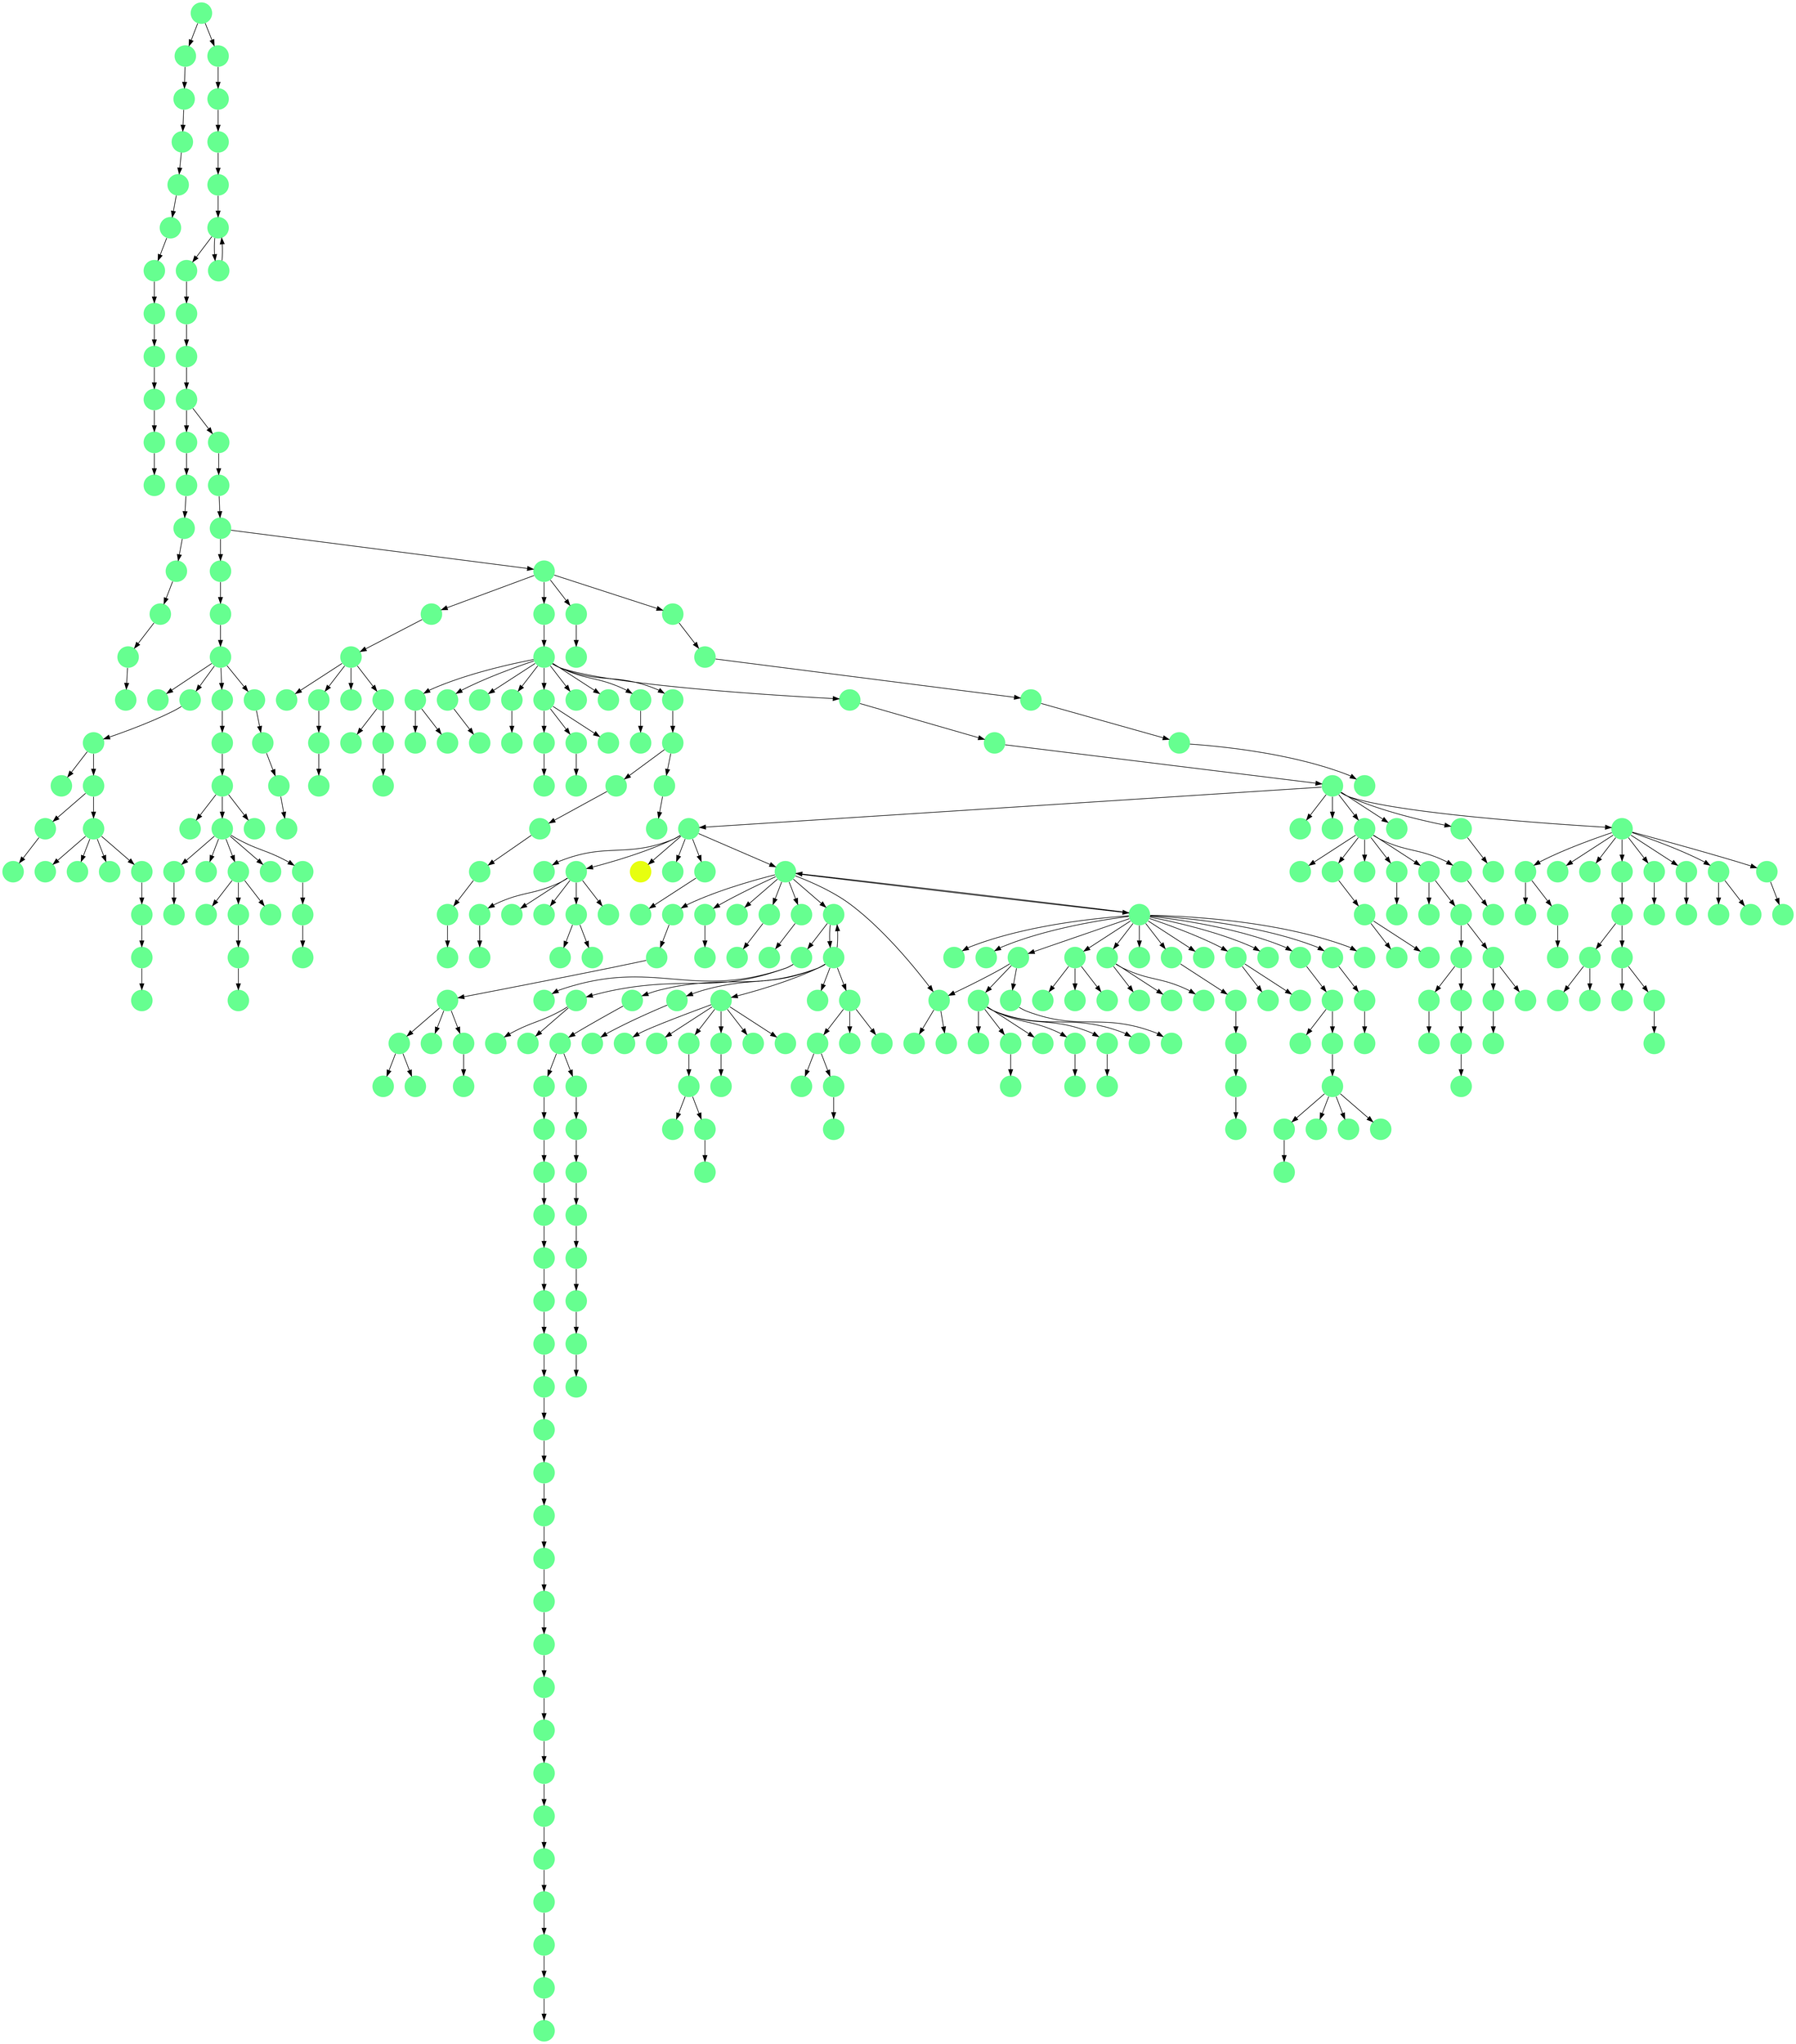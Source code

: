 digraph{
0 [tooltip = "L", penwidth = 0, style = filled, fillcolor = "#66ff90", shape = circle, label = ""]
1 [tooltip = "L", penwidth = 0, style = filled, fillcolor = "#66ff90", shape = circle, label = ""]
2 [tooltip = "L", penwidth = 0, style = filled, fillcolor = "#66ff90", shape = circle, label = ""]
3 [tooltip = "L", penwidth = 0, style = filled, fillcolor = "#66ff90", shape = circle, label = ""]
4 [tooltip = "L", penwidth = 0, style = filled, fillcolor = "#66ff90", shape = circle, label = ""]
5 [tooltip = "L", penwidth = 0, style = filled, fillcolor = "#66ff90", shape = circle, label = ""]
6 [tooltip = "L", penwidth = 0, style = filled, fillcolor = "#66ff90", shape = circle, label = ""]
7 [tooltip = "L", penwidth = 0, style = filled, fillcolor = "#66ff90", shape = circle, label = ""]
8 [tooltip = "L", penwidth = 0, style = filled, fillcolor = "#66ff90", shape = circle, label = ""]
9 [tooltip = "L", penwidth = 0, style = filled, fillcolor = "#66ff90", shape = circle, label = ""]
10 [tooltip = "L", penwidth = 0, style = filled, fillcolor = "#66ff90", shape = circle, label = ""]
11 [tooltip = "L", penwidth = 0, style = filled, fillcolor = "#66ff90", shape = circle, label = ""]
12 [tooltip = "L", penwidth = 0, style = filled, fillcolor = "#66ff90", shape = circle, label = ""]
13 [tooltip = "L", penwidth = 0, style = filled, fillcolor = "#66ff90", shape = circle, label = ""]
14 [tooltip = "L", penwidth = 0, style = filled, fillcolor = "#66ff90", shape = circle, label = ""]
15 [tooltip = "L", penwidth = 0, style = filled, fillcolor = "#66ff90", shape = circle, label = ""]
16 [tooltip = "L", penwidth = 0, style = filled, fillcolor = "#66ff90", shape = circle, label = ""]
17 [tooltip = "L", penwidth = 0, style = filled, fillcolor = "#66ff90", shape = circle, label = ""]
18 [tooltip = "L", penwidth = 0, style = filled, fillcolor = "#66ff90", shape = circle, label = ""]
19 [tooltip = "L", penwidth = 0, style = filled, fillcolor = "#66ff90", shape = circle, label = ""]
20 [tooltip = "L", penwidth = 0, style = filled, fillcolor = "#66ff90", shape = circle, label = ""]
21 [tooltip = "L", penwidth = 0, style = filled, fillcolor = "#66ff90", shape = circle, label = ""]
22 [tooltip = "L", penwidth = 0, style = filled, fillcolor = "#66ff90", shape = circle, label = ""]
23 [tooltip = "L", penwidth = 0, style = filled, fillcolor = "#66ff90", shape = circle, label = ""]
24 [tooltip = "L", penwidth = 0, style = filled, fillcolor = "#66ff90", shape = circle, label = ""]
25 [tooltip = "L", penwidth = 0, style = filled, fillcolor = "#66ff90", shape = circle, label = ""]
26 [tooltip = "L", penwidth = 0, style = filled, fillcolor = "#66ff90", shape = circle, label = ""]
27 [tooltip = "L", penwidth = 0, style = filled, fillcolor = "#66ff90", shape = circle, label = ""]
28 [tooltip = "L", penwidth = 0, style = filled, fillcolor = "#66ff90", shape = circle, label = ""]
29 [tooltip = "L", penwidth = 0, style = filled, fillcolor = "#66ff90", shape = circle, label = ""]
30 [tooltip = "L", penwidth = 0, style = filled, fillcolor = "#66ff90", shape = circle, label = ""]
31 [tooltip = "L", penwidth = 0, style = filled, fillcolor = "#66ff90", shape = circle, label = ""]
32 [tooltip = "L", penwidth = 0, style = filled, fillcolor = "#66ff90", shape = circle, label = ""]
33 [tooltip = "L", penwidth = 0, style = filled, fillcolor = "#66ff90", shape = circle, label = ""]
34 [tooltip = "L", penwidth = 0, style = filled, fillcolor = "#66ff90", shape = circle, label = ""]
35 [tooltip = "P", penwidth = 0, style = filled, fillcolor = "#e7ff0f", shape = circle, label = ""]
36 [tooltip = "L", penwidth = 0, style = filled, fillcolor = "#66ff90", shape = circle, label = ""]
37 [tooltip = "L", penwidth = 0, style = filled, fillcolor = "#66ff90", shape = circle, label = ""]
38 [tooltip = "L", penwidth = 0, style = filled, fillcolor = "#66ff90", shape = circle, label = ""]
39 [tooltip = "L", penwidth = 0, style = filled, fillcolor = "#66ff90", shape = circle, label = ""]
40 [tooltip = "L", penwidth = 0, style = filled, fillcolor = "#66ff90", shape = circle, label = ""]
41 [tooltip = "L", penwidth = 0, style = filled, fillcolor = "#66ff90", shape = circle, label = ""]
42 [tooltip = "L", penwidth = 0, style = filled, fillcolor = "#66ff90", shape = circle, label = ""]
43 [tooltip = "L", penwidth = 0, style = filled, fillcolor = "#66ff90", shape = circle, label = ""]
44 [tooltip = "L", penwidth = 0, style = filled, fillcolor = "#66ff90", shape = circle, label = ""]
45 [tooltip = "L", penwidth = 0, style = filled, fillcolor = "#66ff90", shape = circle, label = ""]
46 [tooltip = "L", penwidth = 0, style = filled, fillcolor = "#66ff90", shape = circle, label = ""]
47 [tooltip = "L", penwidth = 0, style = filled, fillcolor = "#66ff90", shape = circle, label = ""]
48 [tooltip = "L", penwidth = 0, style = filled, fillcolor = "#66ff90", shape = circle, label = ""]
49 [tooltip = "L", penwidth = 0, style = filled, fillcolor = "#66ff90", shape = circle, label = ""]
50 [tooltip = "L", penwidth = 0, style = filled, fillcolor = "#66ff90", shape = circle, label = ""]
51 [tooltip = "L", penwidth = 0, style = filled, fillcolor = "#66ff90", shape = circle, label = ""]
52 [tooltip = "L", penwidth = 0, style = filled, fillcolor = "#66ff90", shape = circle, label = ""]
53 [tooltip = "L", penwidth = 0, style = filled, fillcolor = "#66ff90", shape = circle, label = ""]
54 [tooltip = "L", penwidth = 0, style = filled, fillcolor = "#66ff90", shape = circle, label = ""]
55 [tooltip = "L", penwidth = 0, style = filled, fillcolor = "#66ff90", shape = circle, label = ""]
56 [tooltip = "L", penwidth = 0, style = filled, fillcolor = "#66ff90", shape = circle, label = ""]
57 [tooltip = "L", penwidth = 0, style = filled, fillcolor = "#66ff90", shape = circle, label = ""]
58 [tooltip = "L", penwidth = 0, style = filled, fillcolor = "#66ff90", shape = circle, label = ""]
59 [tooltip = "L", penwidth = 0, style = filled, fillcolor = "#66ff90", shape = circle, label = ""]
60 [tooltip = "L", penwidth = 0, style = filled, fillcolor = "#66ff90", shape = circle, label = ""]
61 [tooltip = "L", penwidth = 0, style = filled, fillcolor = "#66ff90", shape = circle, label = ""]
62 [tooltip = "L", penwidth = 0, style = filled, fillcolor = "#66ff90", shape = circle, label = ""]
63 [tooltip = "L", penwidth = 0, style = filled, fillcolor = "#66ff90", shape = circle, label = ""]
64 [tooltip = "L", penwidth = 0, style = filled, fillcolor = "#66ff90", shape = circle, label = ""]
65 [tooltip = "L", penwidth = 0, style = filled, fillcolor = "#66ff90", shape = circle, label = ""]
66 [tooltip = "L", penwidth = 0, style = filled, fillcolor = "#66ff90", shape = circle, label = ""]
67 [tooltip = "L", penwidth = 0, style = filled, fillcolor = "#66ff90", shape = circle, label = ""]
68 [tooltip = "L", penwidth = 0, style = filled, fillcolor = "#66ff90", shape = circle, label = ""]
69 [tooltip = "L", penwidth = 0, style = filled, fillcolor = "#66ff90", shape = circle, label = ""]
70 [tooltip = "L", penwidth = 0, style = filled, fillcolor = "#66ff90", shape = circle, label = ""]
71 [tooltip = "L", penwidth = 0, style = filled, fillcolor = "#66ff90", shape = circle, label = ""]
72 [tooltip = "L", penwidth = 0, style = filled, fillcolor = "#66ff90", shape = circle, label = ""]
73 [tooltip = "L", penwidth = 0, style = filled, fillcolor = "#66ff90", shape = circle, label = ""]
74 [tooltip = "L", penwidth = 0, style = filled, fillcolor = "#66ff90", shape = circle, label = ""]
75 [tooltip = "L", penwidth = 0, style = filled, fillcolor = "#66ff90", shape = circle, label = ""]
76 [tooltip = "L", penwidth = 0, style = filled, fillcolor = "#66ff90", shape = circle, label = ""]
77 [tooltip = "L", penwidth = 0, style = filled, fillcolor = "#66ff90", shape = circle, label = ""]
78 [tooltip = "L", penwidth = 0, style = filled, fillcolor = "#66ff90", shape = circle, label = ""]
79 [tooltip = "L", penwidth = 0, style = filled, fillcolor = "#66ff90", shape = circle, label = ""]
80 [tooltip = "L", penwidth = 0, style = filled, fillcolor = "#66ff90", shape = circle, label = ""]
81 [tooltip = "L", penwidth = 0, style = filled, fillcolor = "#66ff90", shape = circle, label = ""]
82 [tooltip = "L", penwidth = 0, style = filled, fillcolor = "#66ff90", shape = circle, label = ""]
83 [tooltip = "L", penwidth = 0, style = filled, fillcolor = "#66ff90", shape = circle, label = ""]
84 [tooltip = "L", penwidth = 0, style = filled, fillcolor = "#66ff90", shape = circle, label = ""]
85 [tooltip = "L", penwidth = 0, style = filled, fillcolor = "#66ff90", shape = circle, label = ""]
86 [tooltip = "L", penwidth = 0, style = filled, fillcolor = "#66ff90", shape = circle, label = ""]
87 [tooltip = "L", penwidth = 0, style = filled, fillcolor = "#66ff90", shape = circle, label = ""]
88 [tooltip = "L", penwidth = 0, style = filled, fillcolor = "#66ff90", shape = circle, label = ""]
89 [tooltip = "L", penwidth = 0, style = filled, fillcolor = "#66ff90", shape = circle, label = ""]
90 [tooltip = "L", penwidth = 0, style = filled, fillcolor = "#66ff90", shape = circle, label = ""]
91 [tooltip = "L", penwidth = 0, style = filled, fillcolor = "#66ff90", shape = circle, label = ""]
92 [tooltip = "L", penwidth = 0, style = filled, fillcolor = "#66ff90", shape = circle, label = ""]
93 [tooltip = "L", penwidth = 0, style = filled, fillcolor = "#66ff90", shape = circle, label = ""]
94 [tooltip = "L", penwidth = 0, style = filled, fillcolor = "#66ff90", shape = circle, label = ""]
95 [tooltip = "L", penwidth = 0, style = filled, fillcolor = "#66ff90", shape = circle, label = ""]
96 [tooltip = "L", penwidth = 0, style = filled, fillcolor = "#66ff90", shape = circle, label = ""]
97 [tooltip = "L", penwidth = 0, style = filled, fillcolor = "#66ff90", shape = circle, label = ""]
98 [tooltip = "L", penwidth = 0, style = filled, fillcolor = "#66ff90", shape = circle, label = ""]
99 [tooltip = "L", penwidth = 0, style = filled, fillcolor = "#66ff90", shape = circle, label = ""]
100 [tooltip = "L", penwidth = 0, style = filled, fillcolor = "#66ff90", shape = circle, label = ""]
101 [tooltip = "L", penwidth = 0, style = filled, fillcolor = "#66ff90", shape = circle, label = ""]
102 [tooltip = "L", penwidth = 0, style = filled, fillcolor = "#66ff90", shape = circle, label = ""]
103 [tooltip = "L", penwidth = 0, style = filled, fillcolor = "#66ff90", shape = circle, label = ""]
104 [tooltip = "L", penwidth = 0, style = filled, fillcolor = "#66ff90", shape = circle, label = ""]
105 [tooltip = "L", penwidth = 0, style = filled, fillcolor = "#66ff90", shape = circle, label = ""]
106 [tooltip = "L", penwidth = 0, style = filled, fillcolor = "#66ff90", shape = circle, label = ""]
107 [tooltip = "L", penwidth = 0, style = filled, fillcolor = "#66ff90", shape = circle, label = ""]
108 [tooltip = "L", penwidth = 0, style = filled, fillcolor = "#66ff90", shape = circle, label = ""]
109 [tooltip = "L", penwidth = 0, style = filled, fillcolor = "#66ff90", shape = circle, label = ""]
110 [tooltip = "L", penwidth = 0, style = filled, fillcolor = "#66ff90", shape = circle, label = ""]
111 [tooltip = "L", penwidth = 0, style = filled, fillcolor = "#66ff90", shape = circle, label = ""]
112 [tooltip = "L", penwidth = 0, style = filled, fillcolor = "#66ff90", shape = circle, label = ""]
113 [tooltip = "L", penwidth = 0, style = filled, fillcolor = "#66ff90", shape = circle, label = ""]
114 [tooltip = "L", penwidth = 0, style = filled, fillcolor = "#66ff90", shape = circle, label = ""]
115 [tooltip = "L", penwidth = 0, style = filled, fillcolor = "#66ff90", shape = circle, label = ""]
116 [tooltip = "L", penwidth = 0, style = filled, fillcolor = "#66ff90", shape = circle, label = ""]
117 [tooltip = "L", penwidth = 0, style = filled, fillcolor = "#66ff90", shape = circle, label = ""]
118 [tooltip = "L", penwidth = 0, style = filled, fillcolor = "#66ff90", shape = circle, label = ""]
119 [tooltip = "L", penwidth = 0, style = filled, fillcolor = "#66ff90", shape = circle, label = ""]
120 [tooltip = "L", penwidth = 0, style = filled, fillcolor = "#66ff90", shape = circle, label = ""]
121 [tooltip = "L", penwidth = 0, style = filled, fillcolor = "#66ff90", shape = circle, label = ""]
122 [tooltip = "L", penwidth = 0, style = filled, fillcolor = "#66ff90", shape = circle, label = ""]
123 [tooltip = "L", penwidth = 0, style = filled, fillcolor = "#66ff90", shape = circle, label = ""]
124 [tooltip = "L", penwidth = 0, style = filled, fillcolor = "#66ff90", shape = circle, label = ""]
125 [tooltip = "L", penwidth = 0, style = filled, fillcolor = "#66ff90", shape = circle, label = ""]
126 [tooltip = "L", penwidth = 0, style = filled, fillcolor = "#66ff90", shape = circle, label = ""]
127 [tooltip = "L", penwidth = 0, style = filled, fillcolor = "#66ff90", shape = circle, label = ""]
128 [tooltip = "L", penwidth = 0, style = filled, fillcolor = "#66ff90", shape = circle, label = ""]
129 [tooltip = "L", penwidth = 0, style = filled, fillcolor = "#66ff90", shape = circle, label = ""]
130 [tooltip = "L", penwidth = 0, style = filled, fillcolor = "#66ff90", shape = circle, label = ""]
131 [tooltip = "L", penwidth = 0, style = filled, fillcolor = "#66ff90", shape = circle, label = ""]
132 [tooltip = "L", penwidth = 0, style = filled, fillcolor = "#66ff90", shape = circle, label = ""]
133 [tooltip = "L", penwidth = 0, style = filled, fillcolor = "#66ff90", shape = circle, label = ""]
134 [tooltip = "L", penwidth = 0, style = filled, fillcolor = "#66ff90", shape = circle, label = ""]
135 [tooltip = "L", penwidth = 0, style = filled, fillcolor = "#66ff90", shape = circle, label = ""]
136 [tooltip = "L", penwidth = 0, style = filled, fillcolor = "#66ff90", shape = circle, label = ""]
137 [tooltip = "L", penwidth = 0, style = filled, fillcolor = "#66ff90", shape = circle, label = ""]
138 [tooltip = "L", penwidth = 0, style = filled, fillcolor = "#66ff90", shape = circle, label = ""]
139 [tooltip = "L", penwidth = 0, style = filled, fillcolor = "#66ff90", shape = circle, label = ""]
140 [tooltip = "L", penwidth = 0, style = filled, fillcolor = "#66ff90", shape = circle, label = ""]
141 [tooltip = "L", penwidth = 0, style = filled, fillcolor = "#66ff90", shape = circle, label = ""]
142 [tooltip = "L", penwidth = 0, style = filled, fillcolor = "#66ff90", shape = circle, label = ""]
143 [tooltip = "L", penwidth = 0, style = filled, fillcolor = "#66ff90", shape = circle, label = ""]
144 [tooltip = "L", penwidth = 0, style = filled, fillcolor = "#66ff90", shape = circle, label = ""]
145 [tooltip = "L", penwidth = 0, style = filled, fillcolor = "#66ff90", shape = circle, label = ""]
146 [tooltip = "L", penwidth = 0, style = filled, fillcolor = "#66ff90", shape = circle, label = ""]
147 [tooltip = "L", penwidth = 0, style = filled, fillcolor = "#66ff90", shape = circle, label = ""]
148 [tooltip = "L", penwidth = 0, style = filled, fillcolor = "#66ff90", shape = circle, label = ""]
149 [tooltip = "L", penwidth = 0, style = filled, fillcolor = "#66ff90", shape = circle, label = ""]
150 [tooltip = "L", penwidth = 0, style = filled, fillcolor = "#66ff90", shape = circle, label = ""]
151 [tooltip = "L", penwidth = 0, style = filled, fillcolor = "#66ff90", shape = circle, label = ""]
152 [tooltip = "L", penwidth = 0, style = filled, fillcolor = "#66ff90", shape = circle, label = ""]
153 [tooltip = "L", penwidth = 0, style = filled, fillcolor = "#66ff90", shape = circle, label = ""]
154 [tooltip = "L", penwidth = 0, style = filled, fillcolor = "#66ff90", shape = circle, label = ""]
155 [tooltip = "L", penwidth = 0, style = filled, fillcolor = "#66ff90", shape = circle, label = ""]
156 [tooltip = "L", penwidth = 0, style = filled, fillcolor = "#66ff90", shape = circle, label = ""]
157 [tooltip = "L", penwidth = 0, style = filled, fillcolor = "#66ff90", shape = circle, label = ""]
158 [tooltip = "L", penwidth = 0, style = filled, fillcolor = "#66ff90", shape = circle, label = ""]
159 [tooltip = "L", penwidth = 0, style = filled, fillcolor = "#66ff90", shape = circle, label = ""]
160 [tooltip = "L", penwidth = 0, style = filled, fillcolor = "#66ff90", shape = circle, label = ""]
161 [tooltip = "L", penwidth = 0, style = filled, fillcolor = "#66ff90", shape = circle, label = ""]
162 [tooltip = "L", penwidth = 0, style = filled, fillcolor = "#66ff90", shape = circle, label = ""]
163 [tooltip = "L", penwidth = 0, style = filled, fillcolor = "#66ff90", shape = circle, label = ""]
164 [tooltip = "L", penwidth = 0, style = filled, fillcolor = "#66ff90", shape = circle, label = ""]
165 [tooltip = "L", penwidth = 0, style = filled, fillcolor = "#66ff90", shape = circle, label = ""]
166 [tooltip = "L", penwidth = 0, style = filled, fillcolor = "#66ff90", shape = circle, label = ""]
167 [tooltip = "L", penwidth = 0, style = filled, fillcolor = "#66ff90", shape = circle, label = ""]
168 [tooltip = "L", penwidth = 0, style = filled, fillcolor = "#66ff90", shape = circle, label = ""]
169 [tooltip = "L", penwidth = 0, style = filled, fillcolor = "#66ff90", shape = circle, label = ""]
170 [tooltip = "L", penwidth = 0, style = filled, fillcolor = "#66ff90", shape = circle, label = ""]
171 [tooltip = "L", penwidth = 0, style = filled, fillcolor = "#66ff90", shape = circle, label = ""]
172 [tooltip = "L", penwidth = 0, style = filled, fillcolor = "#66ff90", shape = circle, label = ""]
173 [tooltip = "L", penwidth = 0, style = filled, fillcolor = "#66ff90", shape = circle, label = ""]
174 [tooltip = "L", penwidth = 0, style = filled, fillcolor = "#66ff90", shape = circle, label = ""]
175 [tooltip = "L", penwidth = 0, style = filled, fillcolor = "#66ff90", shape = circle, label = ""]
176 [tooltip = "L", penwidth = 0, style = filled, fillcolor = "#66ff90", shape = circle, label = ""]
177 [tooltip = "L", penwidth = 0, style = filled, fillcolor = "#66ff90", shape = circle, label = ""]
178 [tooltip = "L", penwidth = 0, style = filled, fillcolor = "#66ff90", shape = circle, label = ""]
179 [tooltip = "L", penwidth = 0, style = filled, fillcolor = "#66ff90", shape = circle, label = ""]
180 [tooltip = "L", penwidth = 0, style = filled, fillcolor = "#66ff90", shape = circle, label = ""]
181 [tooltip = "L", penwidth = 0, style = filled, fillcolor = "#66ff90", shape = circle, label = ""]
182 [tooltip = "L", penwidth = 0, style = filled, fillcolor = "#66ff90", shape = circle, label = ""]
183 [tooltip = "L", penwidth = 0, style = filled, fillcolor = "#66ff90", shape = circle, label = ""]
184 [tooltip = "L", penwidth = 0, style = filled, fillcolor = "#66ff90", shape = circle, label = ""]
185 [tooltip = "L", penwidth = 0, style = filled, fillcolor = "#66ff90", shape = circle, label = ""]
186 [tooltip = "L", penwidth = 0, style = filled, fillcolor = "#66ff90", shape = circle, label = ""]
187 [tooltip = "L", penwidth = 0, style = filled, fillcolor = "#66ff90", shape = circle, label = ""]
188 [tooltip = "L", penwidth = 0, style = filled, fillcolor = "#66ff90", shape = circle, label = ""]
189 [tooltip = "L", penwidth = 0, style = filled, fillcolor = "#66ff90", shape = circle, label = ""]
190 [tooltip = "L", penwidth = 0, style = filled, fillcolor = "#66ff90", shape = circle, label = ""]
191 [tooltip = "L", penwidth = 0, style = filled, fillcolor = "#66ff90", shape = circle, label = ""]
192 [tooltip = "L", penwidth = 0, style = filled, fillcolor = "#66ff90", shape = circle, label = ""]
193 [tooltip = "L", penwidth = 0, style = filled, fillcolor = "#66ff90", shape = circle, label = ""]
194 [tooltip = "L", penwidth = 0, style = filled, fillcolor = "#66ff90", shape = circle, label = ""]
195 [tooltip = "L", penwidth = 0, style = filled, fillcolor = "#66ff90", shape = circle, label = ""]
196 [tooltip = "L", penwidth = 0, style = filled, fillcolor = "#66ff90", shape = circle, label = ""]
197 [tooltip = "L", penwidth = 0, style = filled, fillcolor = "#66ff90", shape = circle, label = ""]
198 [tooltip = "L", penwidth = 0, style = filled, fillcolor = "#66ff90", shape = circle, label = ""]
199 [tooltip = "L", penwidth = 0, style = filled, fillcolor = "#66ff90", shape = circle, label = ""]
200 [tooltip = "L", penwidth = 0, style = filled, fillcolor = "#66ff90", shape = circle, label = ""]
201 [tooltip = "L", penwidth = 0, style = filled, fillcolor = "#66ff90", shape = circle, label = ""]
202 [tooltip = "L", penwidth = 0, style = filled, fillcolor = "#66ff90", shape = circle, label = ""]
203 [tooltip = "L", penwidth = 0, style = filled, fillcolor = "#66ff90", shape = circle, label = ""]
204 [tooltip = "L", penwidth = 0, style = filled, fillcolor = "#66ff90", shape = circle, label = ""]
205 [tooltip = "L", penwidth = 0, style = filled, fillcolor = "#66ff90", shape = circle, label = ""]
206 [tooltip = "L", penwidth = 0, style = filled, fillcolor = "#66ff90", shape = circle, label = ""]
207 [tooltip = "L", penwidth = 0, style = filled, fillcolor = "#66ff90", shape = circle, label = ""]
208 [tooltip = "L", penwidth = 0, style = filled, fillcolor = "#66ff90", shape = circle, label = ""]
209 [tooltip = "L", penwidth = 0, style = filled, fillcolor = "#66ff90", shape = circle, label = ""]
210 [tooltip = "L", penwidth = 0, style = filled, fillcolor = "#66ff90", shape = circle, label = ""]
211 [tooltip = "L", penwidth = 0, style = filled, fillcolor = "#66ff90", shape = circle, label = ""]
212 [tooltip = "L", penwidth = 0, style = filled, fillcolor = "#66ff90", shape = circle, label = ""]
213 [tooltip = "L", penwidth = 0, style = filled, fillcolor = "#66ff90", shape = circle, label = ""]
214 [tooltip = "L", penwidth = 0, style = filled, fillcolor = "#66ff90", shape = circle, label = ""]
215 [tooltip = "L", penwidth = 0, style = filled, fillcolor = "#66ff90", shape = circle, label = ""]
216 [tooltip = "L", penwidth = 0, style = filled, fillcolor = "#66ff90", shape = circle, label = ""]
217 [tooltip = "L", penwidth = 0, style = filled, fillcolor = "#66ff90", shape = circle, label = ""]
218 [tooltip = "L", penwidth = 0, style = filled, fillcolor = "#66ff90", shape = circle, label = ""]
219 [tooltip = "L", penwidth = 0, style = filled, fillcolor = "#66ff90", shape = circle, label = ""]
220 [tooltip = "L", penwidth = 0, style = filled, fillcolor = "#66ff90", shape = circle, label = ""]
221 [tooltip = "L", penwidth = 0, style = filled, fillcolor = "#66ff90", shape = circle, label = ""]
222 [tooltip = "L", penwidth = 0, style = filled, fillcolor = "#66ff90", shape = circle, label = ""]
223 [tooltip = "L", penwidth = 0, style = filled, fillcolor = "#66ff90", shape = circle, label = ""]
224 [tooltip = "L", penwidth = 0, style = filled, fillcolor = "#66ff90", shape = circle, label = ""]
225 [tooltip = "L", penwidth = 0, style = filled, fillcolor = "#66ff90", shape = circle, label = ""]
226 [tooltip = "L", penwidth = 0, style = filled, fillcolor = "#66ff90", shape = circle, label = ""]
227 [tooltip = "L", penwidth = 0, style = filled, fillcolor = "#66ff90", shape = circle, label = ""]
228 [tooltip = "L", penwidth = 0, style = filled, fillcolor = "#66ff90", shape = circle, label = ""]
229 [tooltip = "L", penwidth = 0, style = filled, fillcolor = "#66ff90", shape = circle, label = ""]
230 [tooltip = "L", penwidth = 0, style = filled, fillcolor = "#66ff90", shape = circle, label = ""]
231 [tooltip = "L", penwidth = 0, style = filled, fillcolor = "#66ff90", shape = circle, label = ""]
232 [tooltip = "L", penwidth = 0, style = filled, fillcolor = "#66ff90", shape = circle, label = ""]
233 [tooltip = "L", penwidth = 0, style = filled, fillcolor = "#66ff90", shape = circle, label = ""]
234 [tooltip = "L", penwidth = 0, style = filled, fillcolor = "#66ff90", shape = circle, label = ""]
235 [tooltip = "L", penwidth = 0, style = filled, fillcolor = "#66ff90", shape = circle, label = ""]
236 [tooltip = "L", penwidth = 0, style = filled, fillcolor = "#66ff90", shape = circle, label = ""]
237 [tooltip = "L", penwidth = 0, style = filled, fillcolor = "#66ff90", shape = circle, label = ""]
238 [tooltip = "L", penwidth = 0, style = filled, fillcolor = "#66ff90", shape = circle, label = ""]
239 [tooltip = "L", penwidth = 0, style = filled, fillcolor = "#66ff90", shape = circle, label = ""]
240 [tooltip = "L", penwidth = 0, style = filled, fillcolor = "#66ff90", shape = circle, label = ""]
241 [tooltip = "L", penwidth = 0, style = filled, fillcolor = "#66ff90", shape = circle, label = ""]
242 [tooltip = "L", penwidth = 0, style = filled, fillcolor = "#66ff90", shape = circle, label = ""]
243 [tooltip = "L", penwidth = 0, style = filled, fillcolor = "#66ff90", shape = circle, label = ""]
244 [tooltip = "L", penwidth = 0, style = filled, fillcolor = "#66ff90", shape = circle, label = ""]
245 [tooltip = "L", penwidth = 0, style = filled, fillcolor = "#66ff90", shape = circle, label = ""]
246 [tooltip = "L", penwidth = 0, style = filled, fillcolor = "#66ff90", shape = circle, label = ""]
247 [tooltip = "L", penwidth = 0, style = filled, fillcolor = "#66ff90", shape = circle, label = ""]
248 [tooltip = "L", penwidth = 0, style = filled, fillcolor = "#66ff90", shape = circle, label = ""]
249 [tooltip = "L", penwidth = 0, style = filled, fillcolor = "#66ff90", shape = circle, label = ""]
250 [tooltip = "L", penwidth = 0, style = filled, fillcolor = "#66ff90", shape = circle, label = ""]
251 [tooltip = "L", penwidth = 0, style = filled, fillcolor = "#66ff90", shape = circle, label = ""]
252 [tooltip = "L", penwidth = 0, style = filled, fillcolor = "#66ff90", shape = circle, label = ""]
253 [tooltip = "L", penwidth = 0, style = filled, fillcolor = "#66ff90", shape = circle, label = ""]
254 [tooltip = "L", penwidth = 0, style = filled, fillcolor = "#66ff90", shape = circle, label = ""]
255 [tooltip = "L", penwidth = 0, style = filled, fillcolor = "#66ff90", shape = circle, label = ""]
256 [tooltip = "L", penwidth = 0, style = filled, fillcolor = "#66ff90", shape = circle, label = ""]
257 [tooltip = "L", penwidth = 0, style = filled, fillcolor = "#66ff90", shape = circle, label = ""]
258 [tooltip = "L", penwidth = 0, style = filled, fillcolor = "#66ff90", shape = circle, label = ""]
259 [tooltip = "L", penwidth = 0, style = filled, fillcolor = "#66ff90", shape = circle, label = ""]
260 [tooltip = "L", penwidth = 0, style = filled, fillcolor = "#66ff90", shape = circle, label = ""]
261 [tooltip = "L", penwidth = 0, style = filled, fillcolor = "#66ff90", shape = circle, label = ""]
262 [tooltip = "L", penwidth = 0, style = filled, fillcolor = "#66ff90", shape = circle, label = ""]
263 [tooltip = "L", penwidth = 0, style = filled, fillcolor = "#66ff90", shape = circle, label = ""]
264 [tooltip = "L", penwidth = 0, style = filled, fillcolor = "#66ff90", shape = circle, label = ""]
265 [tooltip = "L", penwidth = 0, style = filled, fillcolor = "#66ff90", shape = circle, label = ""]
266 [tooltip = "L", penwidth = 0, style = filled, fillcolor = "#66ff90", shape = circle, label = ""]
267 [tooltip = "L", penwidth = 0, style = filled, fillcolor = "#66ff90", shape = circle, label = ""]
268 [tooltip = "L", penwidth = 0, style = filled, fillcolor = "#66ff90", shape = circle, label = ""]
269 [tooltip = "L", penwidth = 0, style = filled, fillcolor = "#66ff90", shape = circle, label = ""]
270 [tooltip = "L", penwidth = 0, style = filled, fillcolor = "#66ff90", shape = circle, label = ""]
271 [tooltip = "L", penwidth = 0, style = filled, fillcolor = "#66ff90", shape = circle, label = ""]
272 [tooltip = "L", penwidth = 0, style = filled, fillcolor = "#66ff90", shape = circle, label = ""]
273 [tooltip = "L", penwidth = 0, style = filled, fillcolor = "#66ff90", shape = circle, label = ""]
274 [tooltip = "L", penwidth = 0, style = filled, fillcolor = "#66ff90", shape = circle, label = ""]
275 [tooltip = "L", penwidth = 0, style = filled, fillcolor = "#66ff90", shape = circle, label = ""]
276 [tooltip = "L", penwidth = 0, style = filled, fillcolor = "#66ff90", shape = circle, label = ""]
277 [tooltip = "L", penwidth = 0, style = filled, fillcolor = "#66ff90", shape = circle, label = ""]
278 [tooltip = "L", penwidth = 0, style = filled, fillcolor = "#66ff90", shape = circle, label = ""]
279 [tooltip = "L", penwidth = 0, style = filled, fillcolor = "#66ff90", shape = circle, label = ""]
280 [tooltip = "L", penwidth = 0, style = filled, fillcolor = "#66ff90", shape = circle, label = ""]
281 [tooltip = "L", penwidth = 0, style = filled, fillcolor = "#66ff90", shape = circle, label = ""]
282 [tooltip = "L", penwidth = 0, style = filled, fillcolor = "#66ff90", shape = circle, label = ""]
283 [tooltip = "L", penwidth = 0, style = filled, fillcolor = "#66ff90", shape = circle, label = ""]
284 [tooltip = "L", penwidth = 0, style = filled, fillcolor = "#66ff90", shape = circle, label = ""]
285 [tooltip = "L", penwidth = 0, style = filled, fillcolor = "#66ff90", shape = circle, label = ""]
286 [tooltip = "L", penwidth = 0, style = filled, fillcolor = "#66ff90", shape = circle, label = ""]
287 [tooltip = "L", penwidth = 0, style = filled, fillcolor = "#66ff90", shape = circle, label = ""]
288 [tooltip = "L", penwidth = 0, style = filled, fillcolor = "#66ff90", shape = circle, label = ""]
289 [tooltip = "L", penwidth = 0, style = filled, fillcolor = "#66ff90", shape = circle, label = ""]
290 [tooltip = "L", penwidth = 0, style = filled, fillcolor = "#66ff90", shape = circle, label = ""]
291 [tooltip = "L", penwidth = 0, style = filled, fillcolor = "#66ff90", shape = circle, label = ""]
292 [tooltip = "L", penwidth = 0, style = filled, fillcolor = "#66ff90", shape = circle, label = ""]
293 [tooltip = "L", penwidth = 0, style = filled, fillcolor = "#66ff90", shape = circle, label = ""]
294 [tooltip = "L", penwidth = 0, style = filled, fillcolor = "#66ff90", shape = circle, label = ""]
295 [tooltip = "L", penwidth = 0, style = filled, fillcolor = "#66ff90", shape = circle, label = ""]
296 [tooltip = "L", penwidth = 0, style = filled, fillcolor = "#66ff90", shape = circle, label = ""]
297 [tooltip = "L", penwidth = 0, style = filled, fillcolor = "#66ff90", shape = circle, label = ""]
298 [tooltip = "L", penwidth = 0, style = filled, fillcolor = "#66ff90", shape = circle, label = ""]
299 [tooltip = "L", penwidth = 0, style = filled, fillcolor = "#66ff90", shape = circle, label = ""]
300 [tooltip = "L", penwidth = 0, style = filled, fillcolor = "#66ff90", shape = circle, label = ""]
301 [tooltip = "L", penwidth = 0, style = filled, fillcolor = "#66ff90", shape = circle, label = ""]
302 [tooltip = "L", penwidth = 0, style = filled, fillcolor = "#66ff90", shape = circle, label = ""]
303 [tooltip = "L", penwidth = 0, style = filled, fillcolor = "#66ff90", shape = circle, label = ""]
304 [tooltip = "L", penwidth = 0, style = filled, fillcolor = "#66ff90", shape = circle, label = ""]
305 [tooltip = "L", penwidth = 0, style = filled, fillcolor = "#66ff90", shape = circle, label = ""]
306 [tooltip = "L", penwidth = 0, style = filled, fillcolor = "#66ff90", shape = circle, label = ""]
307 [tooltip = "L", penwidth = 0, style = filled, fillcolor = "#66ff90", shape = circle, label = ""]
308 [tooltip = "L", penwidth = 0, style = filled, fillcolor = "#66ff90", shape = circle, label = ""]
309 [tooltip = "L", penwidth = 0, style = filled, fillcolor = "#66ff90", shape = circle, label = ""]
310 [tooltip = "L", penwidth = 0, style = filled, fillcolor = "#66ff90", shape = circle, label = ""]
311 [tooltip = "L", penwidth = 0, style = filled, fillcolor = "#66ff90", shape = circle, label = ""]
312 [tooltip = "L", penwidth = 0, style = filled, fillcolor = "#66ff90", shape = circle, label = ""]
313 [tooltip = "L", penwidth = 0, style = filled, fillcolor = "#66ff90", shape = circle, label = ""]
314 [tooltip = "L", penwidth = 0, style = filled, fillcolor = "#66ff90", shape = circle, label = ""]
315 [tooltip = "L", penwidth = 0, style = filled, fillcolor = "#66ff90", shape = circle, label = ""]
316 [tooltip = "L", penwidth = 0, style = filled, fillcolor = "#66ff90", shape = circle, label = ""]
317 [tooltip = "L", penwidth = 0, style = filled, fillcolor = "#66ff90", shape = circle, label = ""]
318 [tooltip = "L", penwidth = 0, style = filled, fillcolor = "#66ff90", shape = circle, label = ""]
319 [tooltip = "L", penwidth = 0, style = filled, fillcolor = "#66ff90", shape = circle, label = ""]
320 [tooltip = "L", penwidth = 0, style = filled, fillcolor = "#66ff90", shape = circle, label = ""]
321 [tooltip = "L", penwidth = 0, style = filled, fillcolor = "#66ff90", shape = circle, label = ""]
322 [tooltip = "L", penwidth = 0, style = filled, fillcolor = "#66ff90", shape = circle, label = ""]
323 [tooltip = "L", penwidth = 0, style = filled, fillcolor = "#66ff90", shape = circle, label = ""]
265 -> 282
95 -> 100
70 -> 124
170 -> 228
87 -> 305
14 -> 4
313 -> 152
170 -> 287
289 -> 292
214 -> 256
30 -> 60
9 -> 151
49 -> 45
32 -> 31
75 -> 47
176 -> 217
30 -> 132
140 -> 137
28 -> 7
37 -> 62
151 -> 164
290 -> 285
54 -> 138
89 -> 94
59 -> 315
36 -> 8
300 -> 301
77 -> 74
72 -> 53
195 -> 254
2 -> 42
154 -> 175
248 -> 174
157 -> 268
229 -> 187
220 -> 161
88 -> 98
156 -> 192
32 -> 41
112 -> 88
106 -> 109
128 -> 129
292 -> 295
127 -> 72
28 -> 27
228 -> 165
113 -> 125
9 -> 3
231 -> 216
254 -> 193
167 -> 242
21 -> 227
80 -> 97
88 -> 93
322 -> 321
177 -> 204
136 -> 134
157 -> 210
24 -> 11
217 -> 195
236 -> 246
8 -> 199
188 -> 248
47 -> 77
151 -> 176
316 -> 318
85 -> 96
213 -> 56
243 -> 167
279 -> 283
170 -> 275
177 -> 257
224 -> 226
266 -> 274
111 -> 107
253 -> 236
59 -> 58
43 -> 52
9 -> 38
312 -> 311
170 -> 151
87 -> 91
73 -> 57
64 -> 55
132 -> 189
72 -> 135
309 -> 307
87 -> 299
157 -> 244
30 -> 126
63 -> 16
30 -> 136
166 -> 44
157 -> 182
7 -> 51
191 -> 214
37 -> 319
221 -> 258
69 -> 21
85 -> 80
156 -> 224
279 -> 272
237 -> 251
154 -> 172
30 -> 70
65 -> 66
151 -> 211
154 -> 309
300 -> 87
61 -> 232
0 -> 6
152 -> 241
88 -> 102
190 -> 50
40 -> 127
146 -> 144
190 -> 218
30 -> 48
30 -> 133
227 -> 169
70 -> 276
218 -> 36
32 -> 65
80 -> 81
226 -> 253
151 -> 229
26 -> 141
308 -> 310
177 -> 284
80 -> 104
165 -> 173
32 -> 39
0 -> 18
5 -> 46
211 -> 194
99 -> 89
141 -> 147
153 -> 162
67 -> 17
135 -> 119
163 -> 184
0 -> 59
156 -> 164
30 -> 15
151 -> 170
308 -> 312
177 -> 266
298 -> 304
295 -> 294
24 -> 316
107 -> 250
280 -> 281
192 -> 198
245 -> 191
276 -> 271
15 -> 130
192 -> 243
0 -> 2
243 -> 181
56 -> 73
151 -> 179
170 -> 261
165 -> 197
288 -> 207
161 -> 183
235 -> 220
72 -> 267
201 -> 259
204 -> 200
5 -> 13
30 -> 221
80 -> 92
178 -> 263
154 -> 168
0 -> 43
39 -> 37
134 -> 24
301 -> 296
183 -> 219
5 -> 14
135 -> 121
104 -> 101
88 -> 106
251 -> 317
24 -> 9
141 -> 140
222 -> 314
87 -> 298
279 -> 273
40 -> 33
5 -> 49
101 -> 103
156 -> 154
49 -> 20
150 -> 142
239 -> 308
151 -> 209
0 -> 240
207 -> 231
170 -> 215
293 -> 79
209 -> 206
178 -> 202
154 -> 239
124 -> 114
81 -> 83
195 -> 163
306 -> 303
233 -> 213
113 -> 128
174 -> 71
140 -> 143
131 -> 30
53 -> 29
208 -> 225
280 -> 238
277 -> 260
199 -> 245
154 -> 203
214 -> 40
171 -> 110
30 -> 115
54 -> 28
79 -> 78
50 -> 190
162 -> 155
0 -> 34
0 -> 26
129 -> 322
9 -> 64
241 -> 230
80 -> 95
252 -> 208
72 -> 117
246 -> 233
74 -> 1
244 -> 160
108 -> 82
70 -> 120
255 -> 249
84 -> 105
156 -> 186
275 -> 277
195 -> 196
197 -> 157
164 -> 153
40 -> 131
9 -> 35
138 -> 139
177 -> 265
67 -> 54
226 -> 255
170 -> 237
232 -> 252
177 -> 286
33 -> 159
61 -> 171
138 -> 149
102 -> 306
149 -> 150
285 -> 291
201 -> 180
34 -> 19
24 -> 0
93 -> 293
170 -> 201
121 -> 122
147 -> 146
60 -> 116
163 -> 205
240 -> 158
40 -> 75
162 -> 212
32 -> 76
250 -> 166
5 -> 25
95 -> 86
256 -> 112
151 -> 178
24 -> 23
280 -> 262
95 -> 99
16 -> 235
109 -> 85
199 -> 290
294 -> 270
321 -> 320
170 -> 264
275 -> 178
76 -> 12
249 -> 222
153 -> 223
291 -> 288
156 -> 247
147 -> 145
2 -> 10
170 -> 323
170 -> 289
110 -> 84
304 -> 302
302 -> 297
24 -> 68
219 -> 188
314 -> 313
125 -> 123
85 -> 90
29 -> 118
306 -> 300
164 -> 156
82 -> 111
133 -> 113
170 -> 269
275 -> 177
230 -> 63
221 -> 278
170 -> 280
71 -> 69
139 -> 148
192 -> 234
42 -> 22
170 -> 279
9 -> 5
32 -> 67
24 -> 32
225 -> 190
105 -> 108
247 -> 185
}
